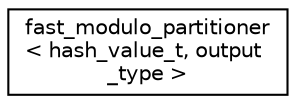 digraph "Graphical Class Hierarchy"
{
  edge [fontname="Helvetica",fontsize="10",labelfontname="Helvetica",labelfontsize="10"];
  node [fontname="Helvetica",fontsize="10",shape=record];
  rankdir="LR";
  Node0 [label="fast_modulo_partitioner\l\< hash_value_t, output\l_type \>",height=0.2,width=0.4,color="black", fillcolor="white", style="filled",URL="$structfast__modulo__partitioner.html",tooltip="Functor to map a hash value to a particular &#39;bin&#39; or partition number that uses the FAST modulo opera..."];
}
